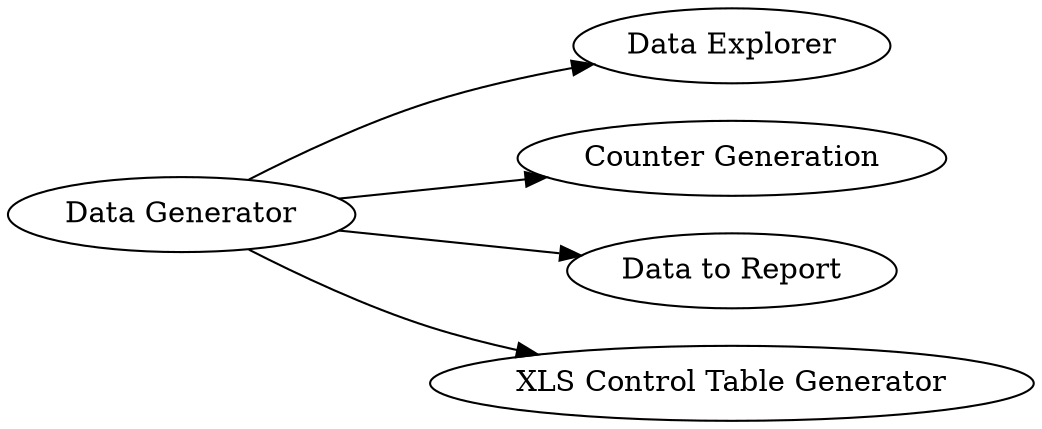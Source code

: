 digraph {
	"5759599723595596889_2" [label="Data Explorer"]
	"5759599723595596889_1" [label="Data Generator"]
	"5759599723595596889_3" [label="Counter Generation"]
	"5759599723595596889_5" [label="Data to Report"]
	"5759599723595596889_4" [label="XLS Control Table Generator"]
	"5759599723595596889_1" -> "5759599723595596889_2"
	"5759599723595596889_1" -> "5759599723595596889_5"
	"5759599723595596889_1" -> "5759599723595596889_3"
	"5759599723595596889_1" -> "5759599723595596889_4"
	rankdir=LR
}
